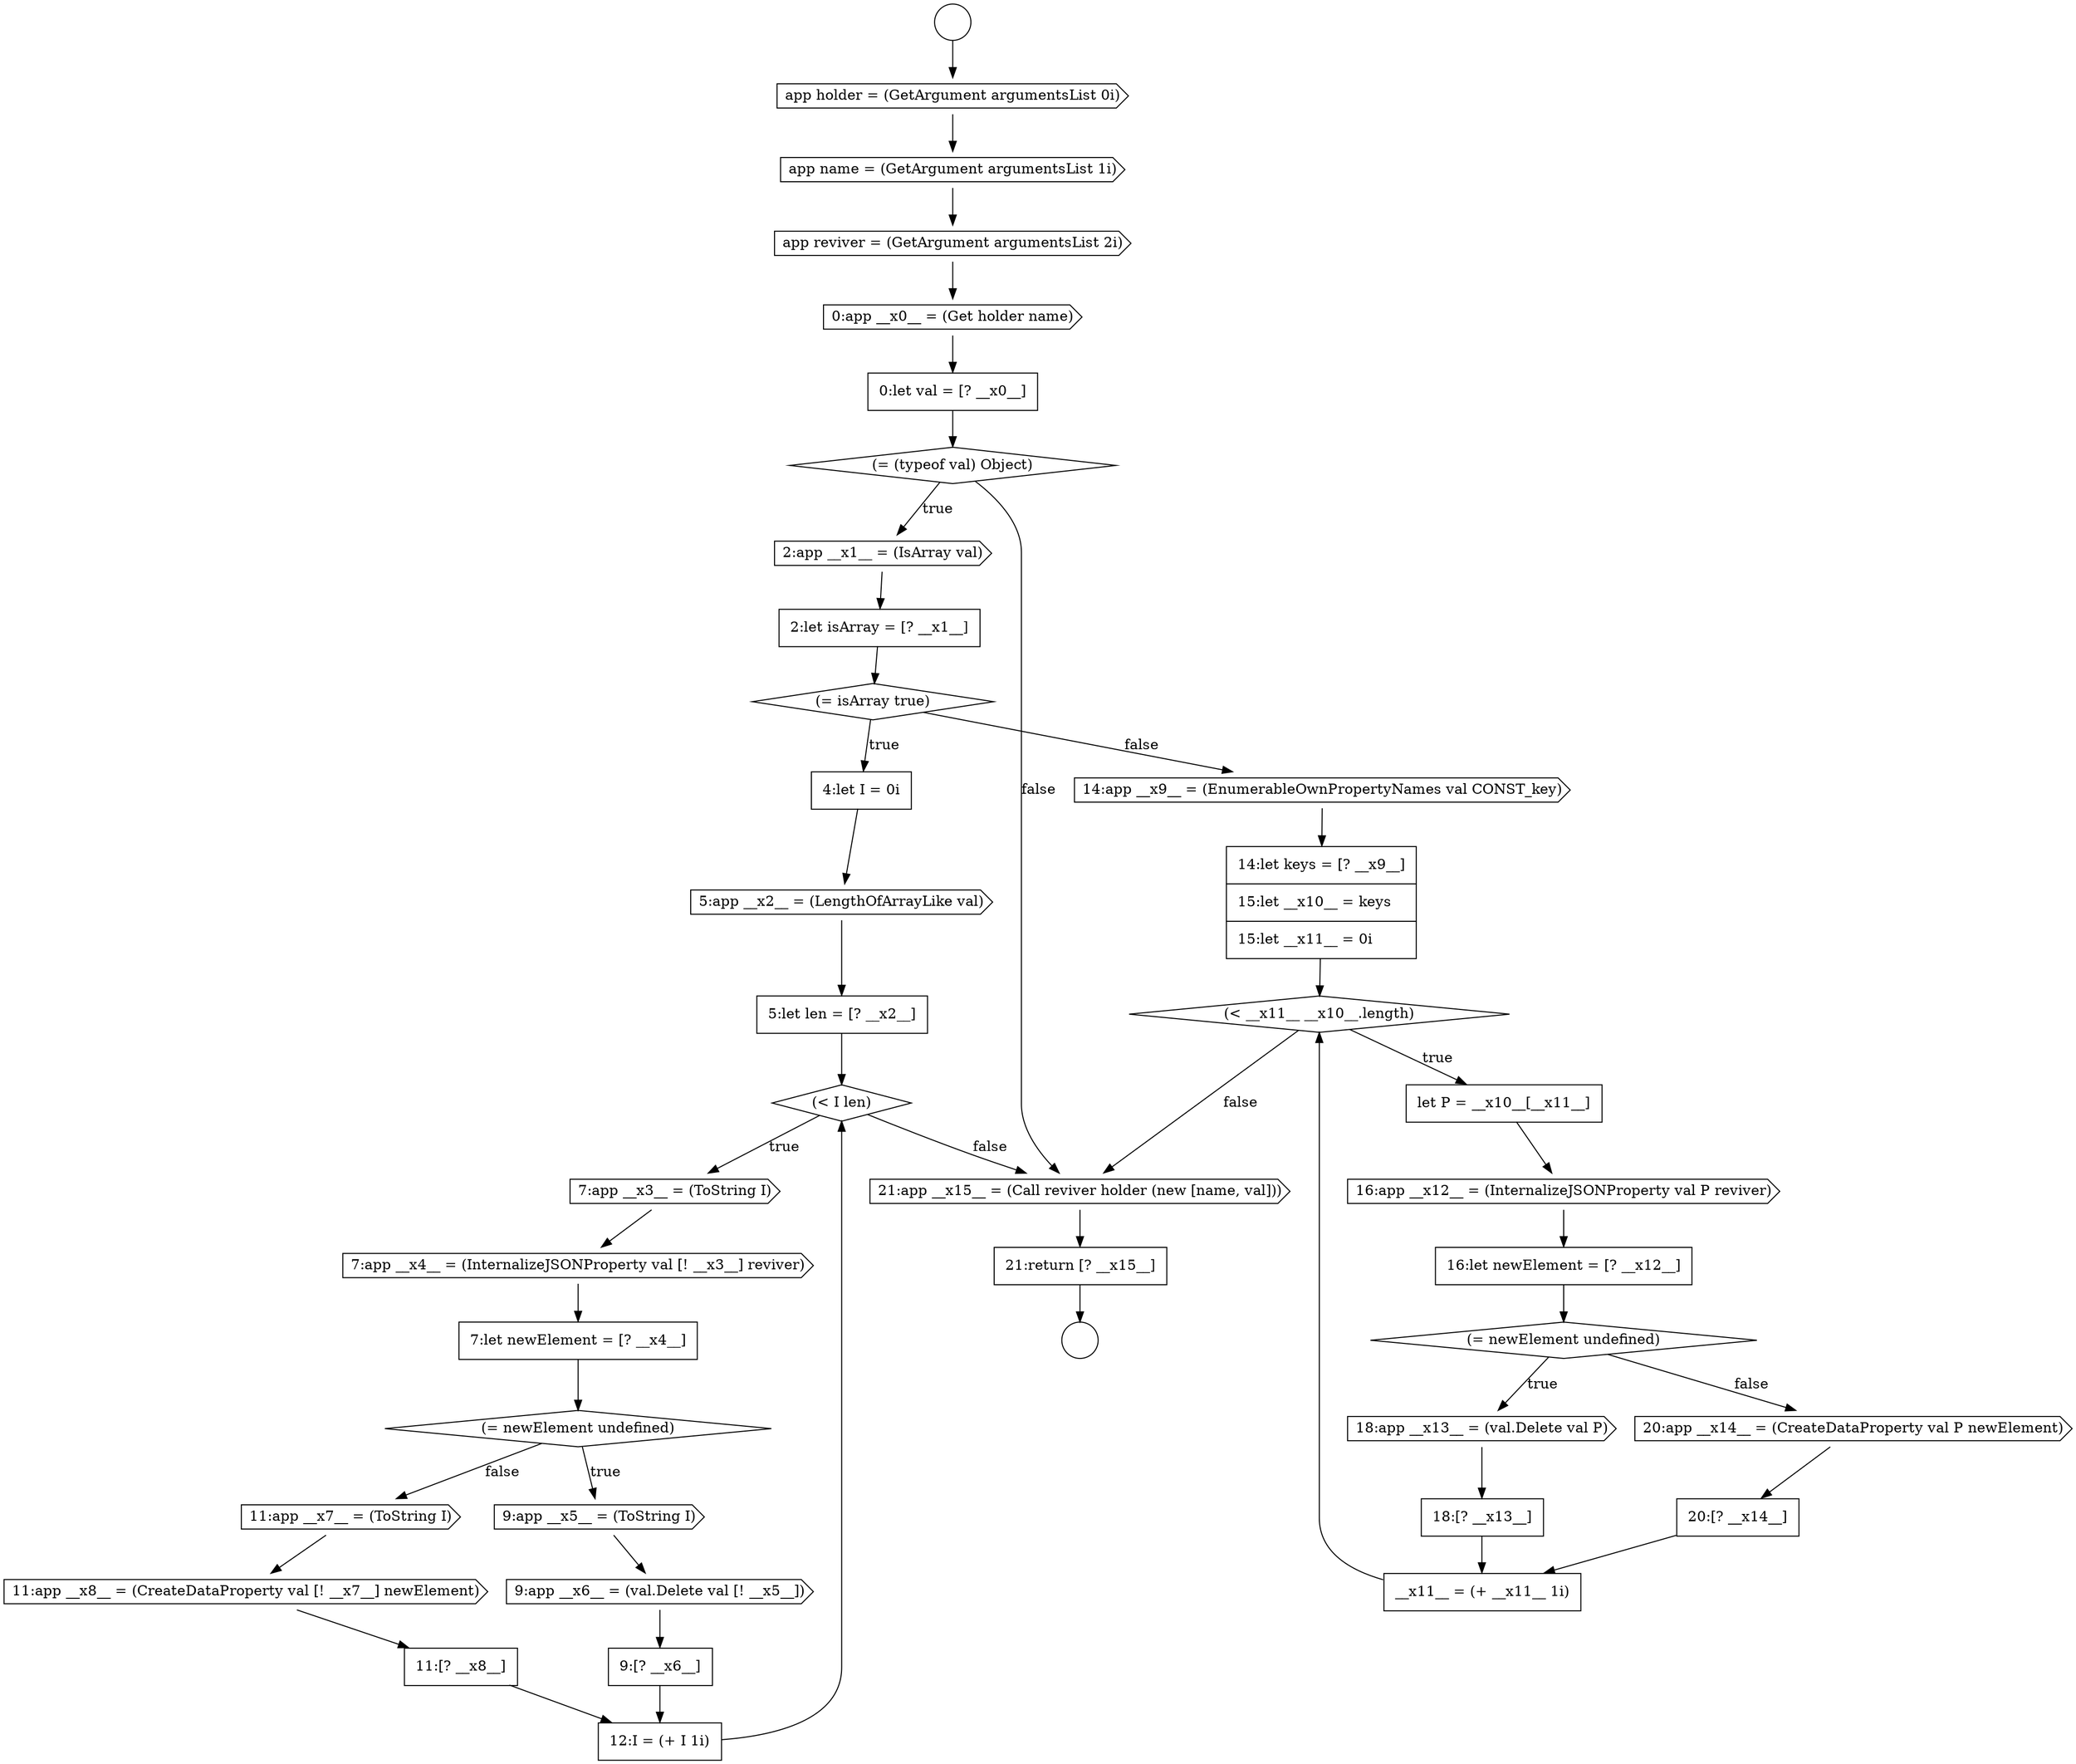 digraph {
  node0 [shape=circle label=" " color="black" fillcolor="white" style=filled]
  node5 [shape=cds, label=<<font color="black">0:app __x0__ = (Get holder name)</font>> color="black" fillcolor="white" style=filled]
  node10 [shape=diamond, label=<<font color="black">(= isArray true)</font>> color="black" fillcolor="white" style=filled]
  node14 [shape=diamond, label=<<font color="black">(&lt; I len)</font>> color="black" fillcolor="white" style=filled]
  node1 [shape=circle label=" " color="black" fillcolor="white" style=filled]
  node6 [shape=none, margin=0, label=<<font color="black">
    <table border="0" cellborder="1" cellspacing="0" cellpadding="10">
      <tr><td align="left">0:let val = [? __x0__]</td></tr>
    </table>
  </font>> color="black" fillcolor="white" style=filled]
  node9 [shape=none, margin=0, label=<<font color="black">
    <table border="0" cellborder="1" cellspacing="0" cellpadding="10">
      <tr><td align="left">2:let isArray = [? __x1__]</td></tr>
    </table>
  </font>> color="black" fillcolor="white" style=filled]
  node13 [shape=none, margin=0, label=<<font color="black">
    <table border="0" cellborder="1" cellspacing="0" cellpadding="10">
      <tr><td align="left">5:let len = [? __x2__]</td></tr>
    </table>
  </font>> color="black" fillcolor="white" style=filled]
  node2 [shape=cds, label=<<font color="black">app holder = (GetArgument argumentsList 0i)</font>> color="black" fillcolor="white" style=filled]
  node12 [shape=cds, label=<<font color="black">5:app __x2__ = (LengthOfArrayLike val)</font>> color="black" fillcolor="white" style=filled]
  node18 [shape=diamond, label=<<font color="black">(= newElement undefined)</font>> color="black" fillcolor="white" style=filled]
  node11 [shape=none, margin=0, label=<<font color="black">
    <table border="0" cellborder="1" cellspacing="0" cellpadding="10">
      <tr><td align="left">4:let I = 0i</td></tr>
    </table>
  </font>> color="black" fillcolor="white" style=filled]
  node8 [shape=cds, label=<<font color="black">2:app __x1__ = (IsArray val)</font>> color="black" fillcolor="white" style=filled]
  node4 [shape=cds, label=<<font color="black">app reviver = (GetArgument argumentsList 2i)</font>> color="black" fillcolor="white" style=filled]
  node15 [shape=cds, label=<<font color="black">7:app __x3__ = (ToString I)</font>> color="black" fillcolor="white" style=filled]
  node24 [shape=none, margin=0, label=<<font color="black">
    <table border="0" cellborder="1" cellspacing="0" cellpadding="10">
      <tr><td align="left">11:[? __x8__]</td></tr>
    </table>
  </font>> color="black" fillcolor="white" style=filled]
  node37 [shape=none, margin=0, label=<<font color="black">
    <table border="0" cellborder="1" cellspacing="0" cellpadding="10">
      <tr><td align="left">__x11__ = (+ __x11__ 1i)</td></tr>
    </table>
  </font>> color="black" fillcolor="white" style=filled]
  node25 [shape=none, margin=0, label=<<font color="black">
    <table border="0" cellborder="1" cellspacing="0" cellpadding="10">
      <tr><td align="left">12:I = (+ I 1i)</td></tr>
    </table>
  </font>> color="black" fillcolor="white" style=filled]
  node20 [shape=cds, label=<<font color="black">9:app __x6__ = (val.Delete val [! __x5__])</font>> color="black" fillcolor="white" style=filled]
  node29 [shape=none, margin=0, label=<<font color="black">
    <table border="0" cellborder="1" cellspacing="0" cellpadding="10">
      <tr><td align="left">let P = __x10__[__x11__]</td></tr>
    </table>
  </font>> color="black" fillcolor="white" style=filled]
  node21 [shape=none, margin=0, label=<<font color="black">
    <table border="0" cellborder="1" cellspacing="0" cellpadding="10">
      <tr><td align="left">9:[? __x6__]</td></tr>
    </table>
  </font>> color="black" fillcolor="white" style=filled]
  node33 [shape=cds, label=<<font color="black">18:app __x13__ = (val.Delete val P)</font>> color="black" fillcolor="white" style=filled]
  node28 [shape=diamond, label=<<font color="black">(&lt; __x11__ __x10__.length)</font>> color="black" fillcolor="white" style=filled]
  node38 [shape=cds, label=<<font color="black">21:app __x15__ = (Call reviver holder (new [name, val]))</font>> color="black" fillcolor="white" style=filled]
  node17 [shape=none, margin=0, label=<<font color="black">
    <table border="0" cellborder="1" cellspacing="0" cellpadding="10">
      <tr><td align="left">7:let newElement = [? __x4__]</td></tr>
    </table>
  </font>> color="black" fillcolor="white" style=filled]
  node32 [shape=diamond, label=<<font color="black">(= newElement undefined)</font>> color="black" fillcolor="white" style=filled]
  node34 [shape=none, margin=0, label=<<font color="black">
    <table border="0" cellborder="1" cellspacing="0" cellpadding="10">
      <tr><td align="left">18:[? __x13__]</td></tr>
    </table>
  </font>> color="black" fillcolor="white" style=filled]
  node22 [shape=cds, label=<<font color="black">11:app __x7__ = (ToString I)</font>> color="black" fillcolor="white" style=filled]
  node27 [shape=none, margin=0, label=<<font color="black">
    <table border="0" cellborder="1" cellspacing="0" cellpadding="10">
      <tr><td align="left">14:let keys = [? __x9__]</td></tr>
      <tr><td align="left">15:let __x10__ = keys</td></tr>
      <tr><td align="left">15:let __x11__ = 0i</td></tr>
    </table>
  </font>> color="black" fillcolor="white" style=filled]
  node7 [shape=diamond, label=<<font color="black">(= (typeof val) Object)</font>> color="black" fillcolor="white" style=filled]
  node39 [shape=none, margin=0, label=<<font color="black">
    <table border="0" cellborder="1" cellspacing="0" cellpadding="10">
      <tr><td align="left">21:return [? __x15__]</td></tr>
    </table>
  </font>> color="black" fillcolor="white" style=filled]
  node3 [shape=cds, label=<<font color="black">app name = (GetArgument argumentsList 1i)</font>> color="black" fillcolor="white" style=filled]
  node35 [shape=cds, label=<<font color="black">20:app __x14__ = (CreateDataProperty val P newElement)</font>> color="black" fillcolor="white" style=filled]
  node16 [shape=cds, label=<<font color="black">7:app __x4__ = (InternalizeJSONProperty val [! __x3__] reviver)</font>> color="black" fillcolor="white" style=filled]
  node31 [shape=none, margin=0, label=<<font color="black">
    <table border="0" cellborder="1" cellspacing="0" cellpadding="10">
      <tr><td align="left">16:let newElement = [? __x12__]</td></tr>
    </table>
  </font>> color="black" fillcolor="white" style=filled]
  node26 [shape=cds, label=<<font color="black">14:app __x9__ = (EnumerableOwnPropertyNames val CONST_key)</font>> color="black" fillcolor="white" style=filled]
  node23 [shape=cds, label=<<font color="black">11:app __x8__ = (CreateDataProperty val [! __x7__] newElement)</font>> color="black" fillcolor="white" style=filled]
  node36 [shape=none, margin=0, label=<<font color="black">
    <table border="0" cellborder="1" cellspacing="0" cellpadding="10">
      <tr><td align="left">20:[? __x14__]</td></tr>
    </table>
  </font>> color="black" fillcolor="white" style=filled]
  node30 [shape=cds, label=<<font color="black">16:app __x12__ = (InternalizeJSONProperty val P reviver)</font>> color="black" fillcolor="white" style=filled]
  node19 [shape=cds, label=<<font color="black">9:app __x5__ = (ToString I)</font>> color="black" fillcolor="white" style=filled]
  node7 -> node8 [label=<<font color="black">true</font>> color="black"]
  node7 -> node38 [label=<<font color="black">false</font>> color="black"]
  node11 -> node12 [ color="black"]
  node0 -> node2 [ color="black"]
  node30 -> node31 [ color="black"]
  node26 -> node27 [ color="black"]
  node4 -> node5 [ color="black"]
  node8 -> node9 [ color="black"]
  node16 -> node17 [ color="black"]
  node17 -> node18 [ color="black"]
  node33 -> node34 [ color="black"]
  node5 -> node6 [ color="black"]
  node3 -> node4 [ color="black"]
  node28 -> node29 [label=<<font color="black">true</font>> color="black"]
  node28 -> node38 [label=<<font color="black">false</font>> color="black"]
  node29 -> node30 [ color="black"]
  node2 -> node3 [ color="black"]
  node15 -> node16 [ color="black"]
  node19 -> node20 [ color="black"]
  node13 -> node14 [ color="black"]
  node35 -> node36 [ color="black"]
  node34 -> node37 [ color="black"]
  node12 -> node13 [ color="black"]
  node18 -> node19 [label=<<font color="black">true</font>> color="black"]
  node18 -> node22 [label=<<font color="black">false</font>> color="black"]
  node36 -> node37 [ color="black"]
  node6 -> node7 [ color="black"]
  node21 -> node25 [ color="black"]
  node22 -> node23 [ color="black"]
  node39 -> node1 [ color="black"]
  node9 -> node10 [ color="black"]
  node14 -> node15 [label=<<font color="black">true</font>> color="black"]
  node14 -> node38 [label=<<font color="black">false</font>> color="black"]
  node27 -> node28 [ color="black"]
  node37 -> node28 [ color="black"]
  node23 -> node24 [ color="black"]
  node31 -> node32 [ color="black"]
  node20 -> node21 [ color="black"]
  node24 -> node25 [ color="black"]
  node25 -> node14 [ color="black"]
  node38 -> node39 [ color="black"]
  node10 -> node11 [label=<<font color="black">true</font>> color="black"]
  node10 -> node26 [label=<<font color="black">false</font>> color="black"]
  node32 -> node33 [label=<<font color="black">true</font>> color="black"]
  node32 -> node35 [label=<<font color="black">false</font>> color="black"]
}
